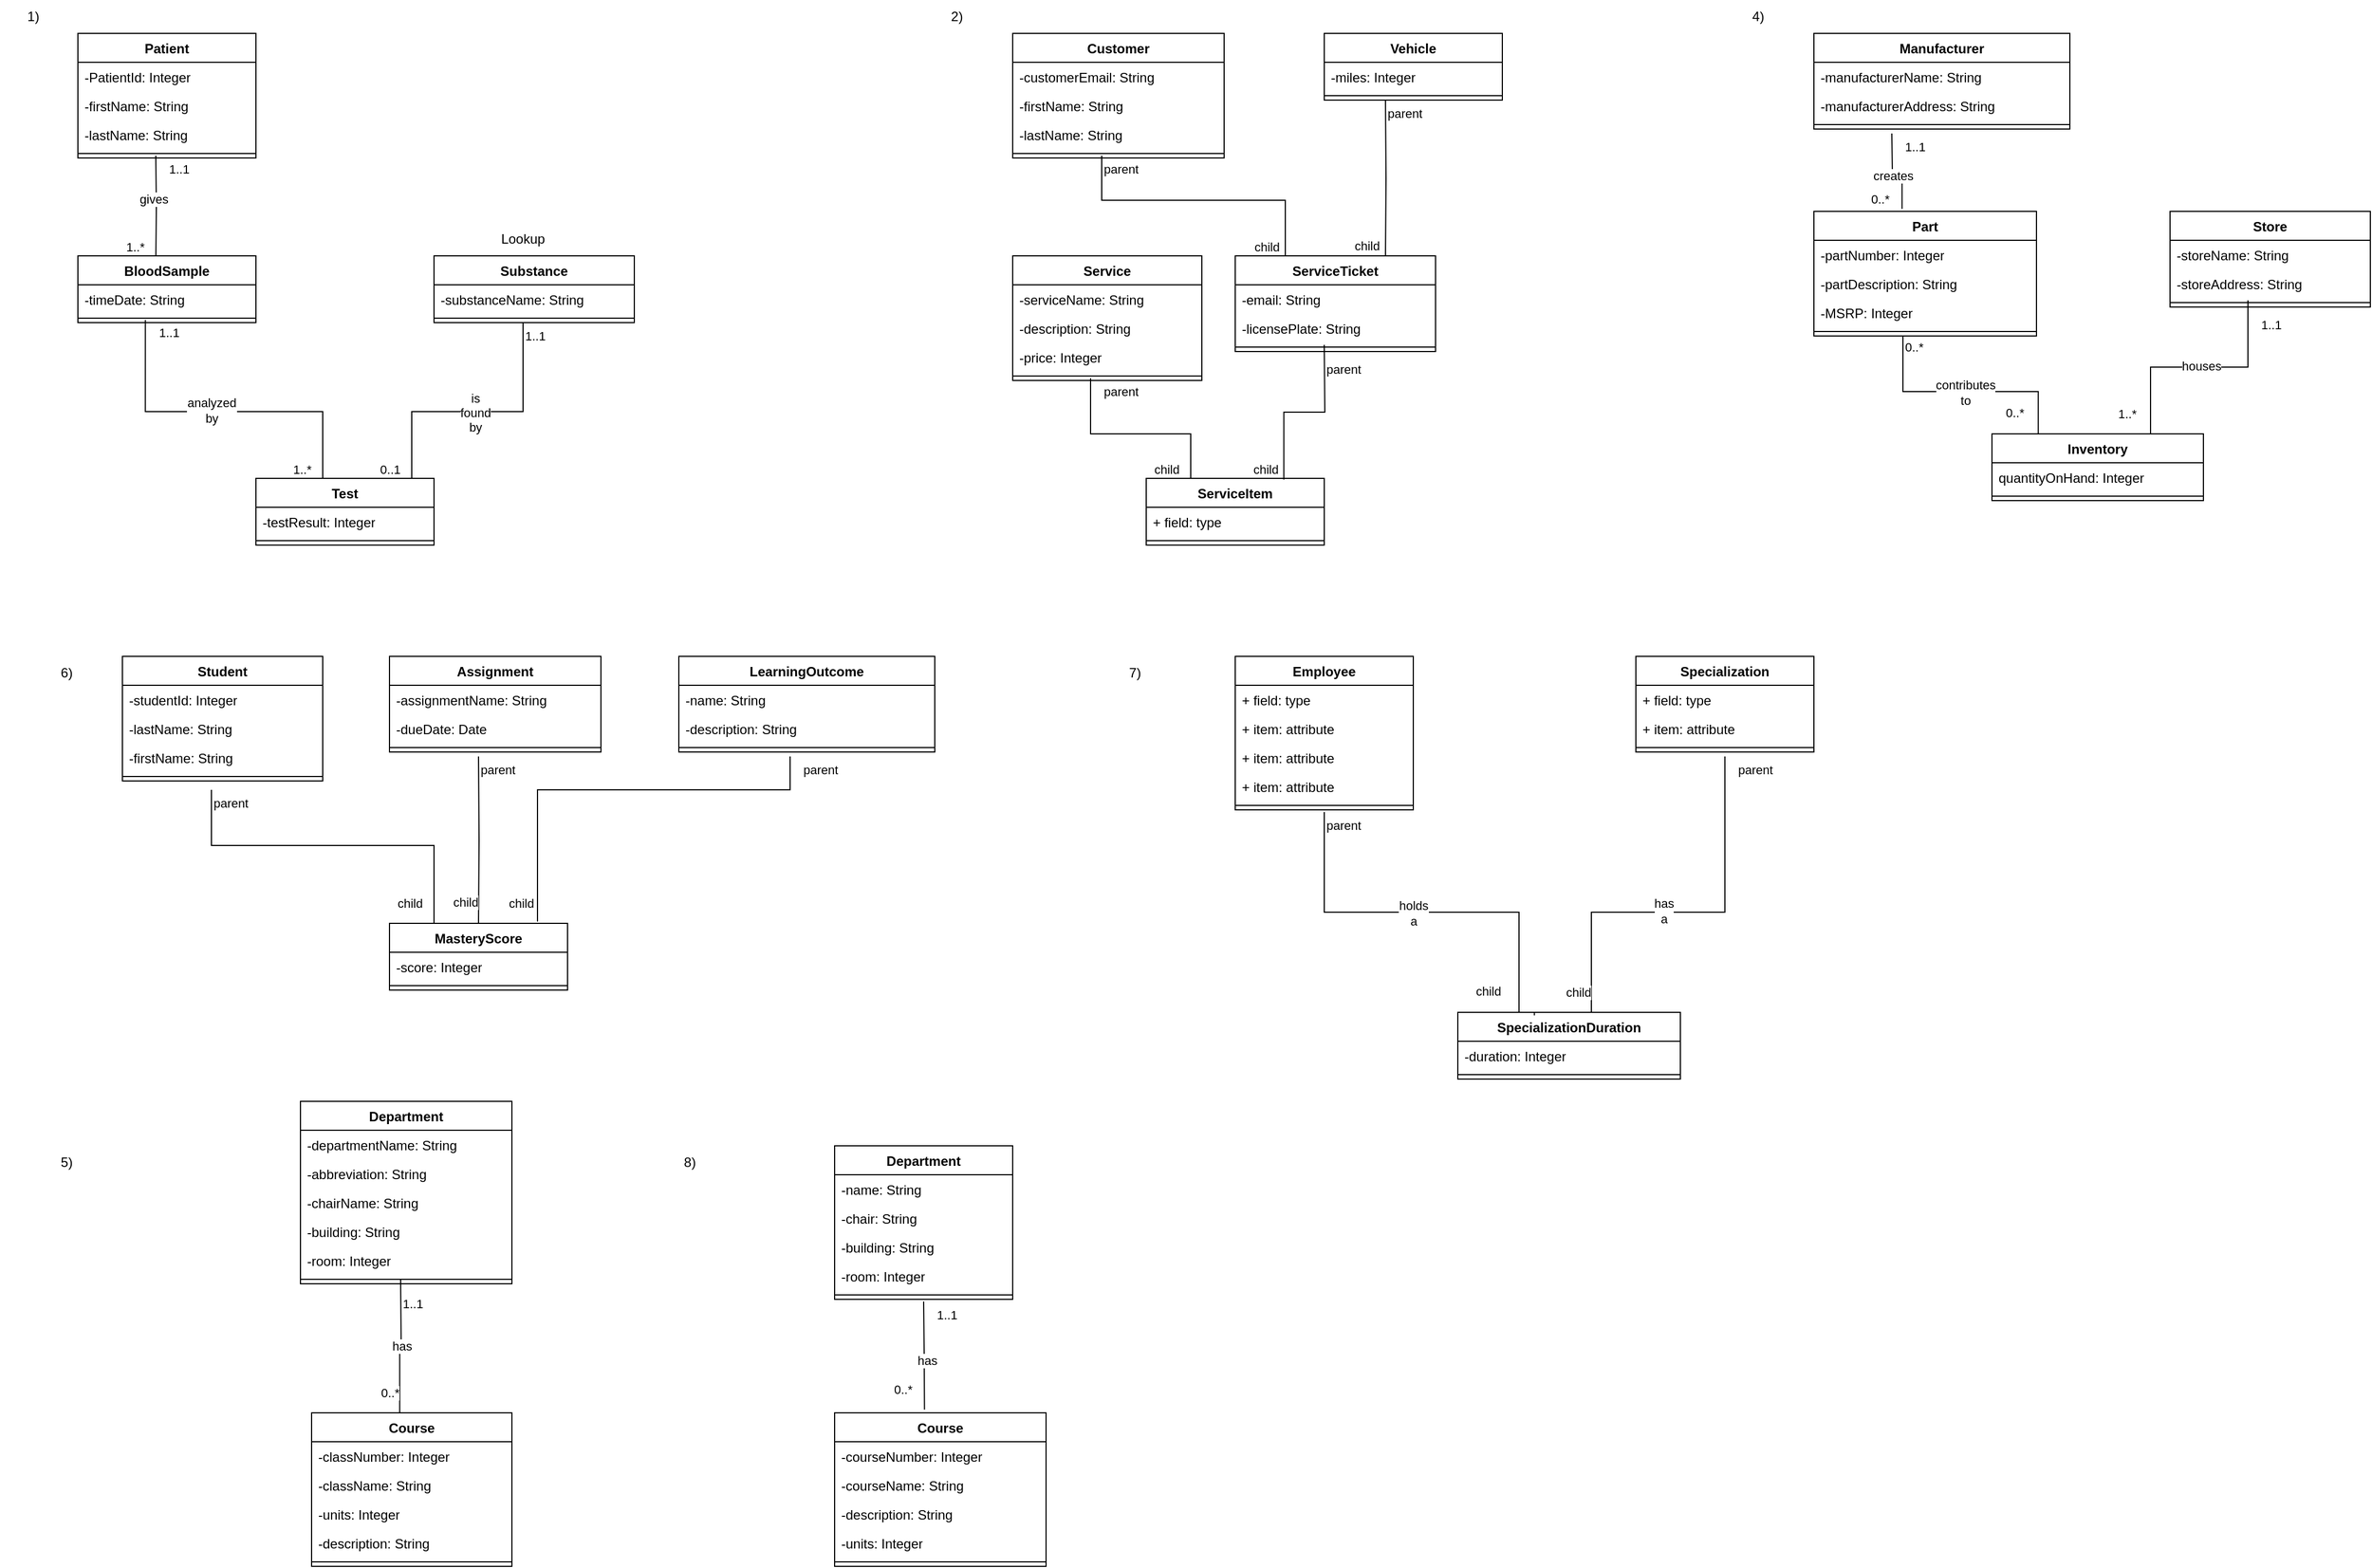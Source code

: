 <mxfile version="26.0.16">
  <diagram name="Page-1" id="3XJagNf4b0Ms1O2uz-6v">
    <mxGraphModel dx="639" dy="300" grid="1" gridSize="10" guides="1" tooltips="1" connect="1" arrows="1" fold="1" page="1" pageScale="1" pageWidth="2500" pageHeight="2500" math="0" shadow="0">
      <root>
        <mxCell id="0" />
        <mxCell id="1" parent="0" />
        <mxCell id="ieMZr1iwCtBDfYbSCtk3-1" value="1)" style="text;html=1;align=center;verticalAlign=middle;whiteSpace=wrap;rounded=0;" parent="1" vertex="1">
          <mxGeometry x="10" y="10" width="60" height="30" as="geometry" />
        </mxCell>
        <mxCell id="ieMZr1iwCtBDfYbSCtk3-2" value="Patient" style="swimlane;fontStyle=1;align=center;verticalAlign=top;childLayout=stackLayout;horizontal=1;startSize=26;horizontalStack=0;resizeParent=1;resizeParentMax=0;resizeLast=0;collapsible=1;marginBottom=0;whiteSpace=wrap;html=1;" parent="1" vertex="1">
          <mxGeometry x="80" y="40" width="160" height="112" as="geometry" />
        </mxCell>
        <mxCell id="ieMZr1iwCtBDfYbSCtk3-3" value="-PatientId: Integer" style="text;strokeColor=none;fillColor=none;align=left;verticalAlign=top;spacingLeft=4;spacingRight=4;overflow=hidden;rotatable=0;points=[[0,0.5],[1,0.5]];portConstraint=eastwest;whiteSpace=wrap;html=1;" parent="ieMZr1iwCtBDfYbSCtk3-2" vertex="1">
          <mxGeometry y="26" width="160" height="26" as="geometry" />
        </mxCell>
        <mxCell id="ieMZr1iwCtBDfYbSCtk3-19" value="-firstName: String &lt;span style=&quot;white-space: pre;&quot;&gt;&#x9;&lt;/span&gt;" style="text;strokeColor=none;fillColor=none;align=left;verticalAlign=top;spacingLeft=4;spacingRight=4;overflow=hidden;rotatable=0;points=[[0,0.5],[1,0.5]];portConstraint=eastwest;whiteSpace=wrap;html=1;" parent="ieMZr1iwCtBDfYbSCtk3-2" vertex="1">
          <mxGeometry y="52" width="160" height="26" as="geometry" />
        </mxCell>
        <mxCell id="ieMZr1iwCtBDfYbSCtk3-18" value="-lastName: String" style="text;strokeColor=none;fillColor=none;align=left;verticalAlign=top;spacingLeft=4;spacingRight=4;overflow=hidden;rotatable=0;points=[[0,0.5],[1,0.5]];portConstraint=eastwest;whiteSpace=wrap;html=1;" parent="ieMZr1iwCtBDfYbSCtk3-2" vertex="1">
          <mxGeometry y="78" width="160" height="26" as="geometry" />
        </mxCell>
        <mxCell id="ieMZr1iwCtBDfYbSCtk3-4" value="" style="line;strokeWidth=1;fillColor=none;align=left;verticalAlign=middle;spacingTop=-1;spacingLeft=3;spacingRight=3;rotatable=0;labelPosition=right;points=[];portConstraint=eastwest;strokeColor=inherit;" parent="ieMZr1iwCtBDfYbSCtk3-2" vertex="1">
          <mxGeometry y="104" width="160" height="8" as="geometry" />
        </mxCell>
        <mxCell id="ieMZr1iwCtBDfYbSCtk3-6" value="BloodSample" style="swimlane;fontStyle=1;align=center;verticalAlign=top;childLayout=stackLayout;horizontal=1;startSize=26;horizontalStack=0;resizeParent=1;resizeParentMax=0;resizeLast=0;collapsible=1;marginBottom=0;whiteSpace=wrap;html=1;" parent="1" vertex="1">
          <mxGeometry x="80" y="240" width="160" height="60" as="geometry" />
        </mxCell>
        <mxCell id="ieMZr1iwCtBDfYbSCtk3-20" value="-timeDate: String" style="text;strokeColor=none;fillColor=none;align=left;verticalAlign=top;spacingLeft=4;spacingRight=4;overflow=hidden;rotatable=0;points=[[0,0.5],[1,0.5]];portConstraint=eastwest;whiteSpace=wrap;html=1;" parent="ieMZr1iwCtBDfYbSCtk3-6" vertex="1">
          <mxGeometry y="26" width="160" height="26" as="geometry" />
        </mxCell>
        <mxCell id="ieMZr1iwCtBDfYbSCtk3-8" value="" style="line;strokeWidth=1;fillColor=none;align=left;verticalAlign=middle;spacingTop=-1;spacingLeft=3;spacingRight=3;rotatable=0;labelPosition=right;points=[];portConstraint=eastwest;strokeColor=inherit;" parent="ieMZr1iwCtBDfYbSCtk3-6" vertex="1">
          <mxGeometry y="52" width="160" height="8" as="geometry" />
        </mxCell>
        <mxCell id="ieMZr1iwCtBDfYbSCtk3-10" value="Substance" style="swimlane;fontStyle=1;align=center;verticalAlign=top;childLayout=stackLayout;horizontal=1;startSize=26;horizontalStack=0;resizeParent=1;resizeParentMax=0;resizeLast=0;collapsible=1;marginBottom=0;whiteSpace=wrap;html=1;" parent="1" vertex="1">
          <mxGeometry x="400" y="240" width="180" height="60" as="geometry" />
        </mxCell>
        <mxCell id="ieMZr1iwCtBDfYbSCtk3-11" value="-substanceName: String" style="text;strokeColor=none;fillColor=none;align=left;verticalAlign=top;spacingLeft=4;spacingRight=4;overflow=hidden;rotatable=0;points=[[0,0.5],[1,0.5]];portConstraint=eastwest;whiteSpace=wrap;html=1;" parent="ieMZr1iwCtBDfYbSCtk3-10" vertex="1">
          <mxGeometry y="26" width="180" height="26" as="geometry" />
        </mxCell>
        <mxCell id="ieMZr1iwCtBDfYbSCtk3-12" value="" style="line;strokeWidth=1;fillColor=none;align=left;verticalAlign=middle;spacingTop=-1;spacingLeft=3;spacingRight=3;rotatable=0;labelPosition=right;points=[];portConstraint=eastwest;strokeColor=inherit;" parent="ieMZr1iwCtBDfYbSCtk3-10" vertex="1">
          <mxGeometry y="52" width="180" height="8" as="geometry" />
        </mxCell>
        <mxCell id="ieMZr1iwCtBDfYbSCtk3-14" value="Test" style="swimlane;fontStyle=1;align=center;verticalAlign=top;childLayout=stackLayout;horizontal=1;startSize=26;horizontalStack=0;resizeParent=1;resizeParentMax=0;resizeLast=0;collapsible=1;marginBottom=0;whiteSpace=wrap;html=1;" parent="1" vertex="1">
          <mxGeometry x="240" y="440" width="160" height="60" as="geometry" />
        </mxCell>
        <mxCell id="ieMZr1iwCtBDfYbSCtk3-15" value="-testResult: Integer" style="text;strokeColor=none;fillColor=none;align=left;verticalAlign=top;spacingLeft=4;spacingRight=4;overflow=hidden;rotatable=0;points=[[0,0.5],[1,0.5]];portConstraint=eastwest;whiteSpace=wrap;html=1;" parent="ieMZr1iwCtBDfYbSCtk3-14" vertex="1">
          <mxGeometry y="26" width="160" height="26" as="geometry" />
        </mxCell>
        <mxCell id="ieMZr1iwCtBDfYbSCtk3-16" value="" style="line;strokeWidth=1;fillColor=none;align=left;verticalAlign=middle;spacingTop=-1;spacingLeft=3;spacingRight=3;rotatable=0;labelPosition=right;points=[];portConstraint=eastwest;strokeColor=inherit;" parent="ieMZr1iwCtBDfYbSCtk3-14" vertex="1">
          <mxGeometry y="52" width="160" height="8" as="geometry" />
        </mxCell>
        <mxCell id="ieMZr1iwCtBDfYbSCtk3-21" value="" style="endArrow=none;html=1;edgeStyle=orthogonalEdgeStyle;rounded=0;entryX=0.438;entryY=0;entryDx=0;entryDy=0;entryPerimeter=0;" parent="1" target="ieMZr1iwCtBDfYbSCtk3-6" edge="1">
          <mxGeometry relative="1" as="geometry">
            <mxPoint x="150" y="150" as="sourcePoint" />
            <mxPoint x="310" y="150" as="targetPoint" />
          </mxGeometry>
        </mxCell>
        <mxCell id="ieMZr1iwCtBDfYbSCtk3-22" value="1..1" style="edgeLabel;resizable=0;html=1;align=left;verticalAlign=bottom;" parent="ieMZr1iwCtBDfYbSCtk3-21" connectable="0" vertex="1">
          <mxGeometry x="-1" relative="1" as="geometry">
            <mxPoint x="10" y="20" as="offset" />
          </mxGeometry>
        </mxCell>
        <mxCell id="ieMZr1iwCtBDfYbSCtk3-23" value="1..*" style="edgeLabel;resizable=0;html=1;align=right;verticalAlign=bottom;" parent="ieMZr1iwCtBDfYbSCtk3-21" connectable="0" vertex="1">
          <mxGeometry x="1" relative="1" as="geometry">
            <mxPoint x="-10" as="offset" />
          </mxGeometry>
        </mxCell>
        <mxCell id="ieMZr1iwCtBDfYbSCtk3-63" value="gives" style="edgeLabel;html=1;align=center;verticalAlign=middle;resizable=0;points=[];" parent="ieMZr1iwCtBDfYbSCtk3-21" vertex="1" connectable="0">
          <mxGeometry x="-0.153" y="-3" relative="1" as="geometry">
            <mxPoint as="offset" />
          </mxGeometry>
        </mxCell>
        <mxCell id="ieMZr1iwCtBDfYbSCtk3-24" value="" style="endArrow=none;html=1;edgeStyle=orthogonalEdgeStyle;rounded=0;entryX=0.5;entryY=0;entryDx=0;entryDy=0;exitX=0.379;exitY=0.702;exitDx=0;exitDy=0;exitPerimeter=0;" parent="1" source="ieMZr1iwCtBDfYbSCtk3-8" target="ieMZr1iwCtBDfYbSCtk3-14" edge="1">
          <mxGeometry relative="1" as="geometry">
            <mxPoint x="140" y="330" as="sourcePoint" />
            <mxPoint x="300" y="330" as="targetPoint" />
            <Array as="points">
              <mxPoint x="141" y="380" />
              <mxPoint x="300" y="380" />
              <mxPoint x="300" y="440" />
            </Array>
          </mxGeometry>
        </mxCell>
        <mxCell id="ieMZr1iwCtBDfYbSCtk3-25" value="1..1" style="edgeLabel;resizable=0;html=1;align=left;verticalAlign=bottom;" parent="ieMZr1iwCtBDfYbSCtk3-24" connectable="0" vertex="1">
          <mxGeometry x="-1" relative="1" as="geometry">
            <mxPoint x="10" y="20" as="offset" />
          </mxGeometry>
        </mxCell>
        <mxCell id="ieMZr1iwCtBDfYbSCtk3-26" value="1..*" style="edgeLabel;resizable=0;html=1;align=right;verticalAlign=bottom;" parent="ieMZr1iwCtBDfYbSCtk3-24" connectable="0" vertex="1">
          <mxGeometry x="1" relative="1" as="geometry">
            <mxPoint x="-30" as="offset" />
          </mxGeometry>
        </mxCell>
        <mxCell id="ieMZr1iwCtBDfYbSCtk3-62" value="analyzed&lt;br&gt;by" style="edgeLabel;html=1;align=center;verticalAlign=middle;resizable=0;points=[];" parent="ieMZr1iwCtBDfYbSCtk3-24" vertex="1" connectable="0">
          <mxGeometry x="-0.118" y="1" relative="1" as="geometry">
            <mxPoint as="offset" />
          </mxGeometry>
        </mxCell>
        <mxCell id="ieMZr1iwCtBDfYbSCtk3-27" value="" style="endArrow=none;html=1;edgeStyle=orthogonalEdgeStyle;rounded=0;entryX=0.625;entryY=0;entryDx=0;entryDy=0;entryPerimeter=0;" parent="1" target="ieMZr1iwCtBDfYbSCtk3-14" edge="1">
          <mxGeometry relative="1" as="geometry">
            <mxPoint x="480" y="300" as="sourcePoint" />
            <mxPoint x="640" y="300" as="targetPoint" />
            <Array as="points">
              <mxPoint x="480" y="380" />
              <mxPoint x="380" y="380" />
              <mxPoint x="380" y="440" />
            </Array>
          </mxGeometry>
        </mxCell>
        <mxCell id="ieMZr1iwCtBDfYbSCtk3-28" value="1..1" style="edgeLabel;resizable=0;html=1;align=left;verticalAlign=bottom;" parent="ieMZr1iwCtBDfYbSCtk3-27" connectable="0" vertex="1">
          <mxGeometry x="-1" relative="1" as="geometry">
            <mxPoint y="20" as="offset" />
          </mxGeometry>
        </mxCell>
        <mxCell id="ieMZr1iwCtBDfYbSCtk3-29" value="0..1" style="edgeLabel;resizable=0;html=1;align=right;verticalAlign=bottom;" parent="ieMZr1iwCtBDfYbSCtk3-27" connectable="0" vertex="1">
          <mxGeometry x="1" relative="1" as="geometry">
            <mxPoint x="30" as="offset" />
          </mxGeometry>
        </mxCell>
        <mxCell id="ieMZr1iwCtBDfYbSCtk3-61" value="is &lt;br&gt;found &lt;br&gt;by" style="edgeLabel;html=1;align=center;verticalAlign=middle;resizable=0;points=[];" parent="ieMZr1iwCtBDfYbSCtk3-27" vertex="1" connectable="0">
          <mxGeometry x="-0.121" y="1" relative="1" as="geometry">
            <mxPoint as="offset" />
          </mxGeometry>
        </mxCell>
        <mxCell id="ieMZr1iwCtBDfYbSCtk3-31" value="Lookup" style="text;html=1;align=center;verticalAlign=middle;whiteSpace=wrap;rounded=0;" parent="1" vertex="1">
          <mxGeometry x="450" y="210" width="60" height="30" as="geometry" />
        </mxCell>
        <mxCell id="ieMZr1iwCtBDfYbSCtk3-32" value="2)" style="text;html=1;align=center;verticalAlign=middle;whiteSpace=wrap;rounded=0;" parent="1" vertex="1">
          <mxGeometry x="840" y="10" width="60" height="30" as="geometry" />
        </mxCell>
        <mxCell id="ieMZr1iwCtBDfYbSCtk3-33" value="Customer" style="swimlane;fontStyle=1;align=center;verticalAlign=top;childLayout=stackLayout;horizontal=1;startSize=26;horizontalStack=0;resizeParent=1;resizeParentMax=0;resizeLast=0;collapsible=1;marginBottom=0;whiteSpace=wrap;html=1;" parent="1" vertex="1">
          <mxGeometry x="920" y="40" width="190" height="112" as="geometry" />
        </mxCell>
        <mxCell id="ieMZr1iwCtBDfYbSCtk3-34" value="-customerEmail: String" style="text;strokeColor=none;fillColor=none;align=left;verticalAlign=top;spacingLeft=4;spacingRight=4;overflow=hidden;rotatable=0;points=[[0,0.5],[1,0.5]];portConstraint=eastwest;whiteSpace=wrap;html=1;" parent="ieMZr1iwCtBDfYbSCtk3-33" vertex="1">
          <mxGeometry y="26" width="190" height="26" as="geometry" />
        </mxCell>
        <mxCell id="ieMZr1iwCtBDfYbSCtk3-38" value="-firstName: String" style="text;strokeColor=none;fillColor=none;align=left;verticalAlign=top;spacingLeft=4;spacingRight=4;overflow=hidden;rotatable=0;points=[[0,0.5],[1,0.5]];portConstraint=eastwest;whiteSpace=wrap;html=1;" parent="ieMZr1iwCtBDfYbSCtk3-33" vertex="1">
          <mxGeometry y="52" width="190" height="26" as="geometry" />
        </mxCell>
        <mxCell id="ieMZr1iwCtBDfYbSCtk3-37" value="-lastName: String" style="text;strokeColor=none;fillColor=none;align=left;verticalAlign=top;spacingLeft=4;spacingRight=4;overflow=hidden;rotatable=0;points=[[0,0.5],[1,0.5]];portConstraint=eastwest;whiteSpace=wrap;html=1;" parent="ieMZr1iwCtBDfYbSCtk3-33" vertex="1">
          <mxGeometry y="78" width="190" height="26" as="geometry" />
        </mxCell>
        <mxCell id="ieMZr1iwCtBDfYbSCtk3-35" value="" style="line;strokeWidth=1;fillColor=none;align=left;verticalAlign=middle;spacingTop=-1;spacingLeft=3;spacingRight=3;rotatable=0;labelPosition=right;points=[];portConstraint=eastwest;strokeColor=inherit;" parent="ieMZr1iwCtBDfYbSCtk3-33" vertex="1">
          <mxGeometry y="104" width="190" height="8" as="geometry" />
        </mxCell>
        <mxCell id="ieMZr1iwCtBDfYbSCtk3-39" value="ServiceTicket" style="swimlane;fontStyle=1;align=center;verticalAlign=top;childLayout=stackLayout;horizontal=1;startSize=26;horizontalStack=0;resizeParent=1;resizeParentMax=0;resizeLast=0;collapsible=1;marginBottom=0;whiteSpace=wrap;html=1;" parent="1" vertex="1">
          <mxGeometry x="1120" y="240" width="180" height="86" as="geometry" />
        </mxCell>
        <mxCell id="ieMZr1iwCtBDfYbSCtk3-40" value="-email: String" style="text;strokeColor=none;fillColor=none;align=left;verticalAlign=top;spacingLeft=4;spacingRight=4;overflow=hidden;rotatable=0;points=[[0,0.5],[1,0.5]];portConstraint=eastwest;whiteSpace=wrap;html=1;" parent="ieMZr1iwCtBDfYbSCtk3-39" vertex="1">
          <mxGeometry y="26" width="180" height="26" as="geometry" />
        </mxCell>
        <mxCell id="ieMZr1iwCtBDfYbSCtk3-43" value="-licensePlate: String" style="text;strokeColor=none;fillColor=none;align=left;verticalAlign=top;spacingLeft=4;spacingRight=4;overflow=hidden;rotatable=0;points=[[0,0.5],[1,0.5]];portConstraint=eastwest;whiteSpace=wrap;html=1;" parent="ieMZr1iwCtBDfYbSCtk3-39" vertex="1">
          <mxGeometry y="52" width="180" height="26" as="geometry" />
        </mxCell>
        <mxCell id="ieMZr1iwCtBDfYbSCtk3-41" value="" style="line;strokeWidth=1;fillColor=none;align=left;verticalAlign=middle;spacingTop=-1;spacingLeft=3;spacingRight=3;rotatable=0;labelPosition=right;points=[];portConstraint=eastwest;strokeColor=inherit;" parent="ieMZr1iwCtBDfYbSCtk3-39" vertex="1">
          <mxGeometry y="78" width="180" height="8" as="geometry" />
        </mxCell>
        <mxCell id="ieMZr1iwCtBDfYbSCtk3-44" value="Service" style="swimlane;fontStyle=1;align=center;verticalAlign=top;childLayout=stackLayout;horizontal=1;startSize=26;horizontalStack=0;resizeParent=1;resizeParentMax=0;resizeLast=0;collapsible=1;marginBottom=0;whiteSpace=wrap;html=1;" parent="1" vertex="1">
          <mxGeometry x="920" y="240" width="170" height="112" as="geometry" />
        </mxCell>
        <mxCell id="ieMZr1iwCtBDfYbSCtk3-45" value="-serviceName: String" style="text;strokeColor=none;fillColor=none;align=left;verticalAlign=top;spacingLeft=4;spacingRight=4;overflow=hidden;rotatable=0;points=[[0,0.5],[1,0.5]];portConstraint=eastwest;whiteSpace=wrap;html=1;" parent="ieMZr1iwCtBDfYbSCtk3-44" vertex="1">
          <mxGeometry y="26" width="170" height="26" as="geometry" />
        </mxCell>
        <mxCell id="ieMZr1iwCtBDfYbSCtk3-49" value="-description: String" style="text;strokeColor=none;fillColor=none;align=left;verticalAlign=top;spacingLeft=4;spacingRight=4;overflow=hidden;rotatable=0;points=[[0,0.5],[1,0.5]];portConstraint=eastwest;whiteSpace=wrap;html=1;" parent="ieMZr1iwCtBDfYbSCtk3-44" vertex="1">
          <mxGeometry y="52" width="170" height="26" as="geometry" />
        </mxCell>
        <mxCell id="ieMZr1iwCtBDfYbSCtk3-48" value="-price: Integer" style="text;strokeColor=none;fillColor=none;align=left;verticalAlign=top;spacingLeft=4;spacingRight=4;overflow=hidden;rotatable=0;points=[[0,0.5],[1,0.5]];portConstraint=eastwest;whiteSpace=wrap;html=1;" parent="ieMZr1iwCtBDfYbSCtk3-44" vertex="1">
          <mxGeometry y="78" width="170" height="26" as="geometry" />
        </mxCell>
        <mxCell id="ieMZr1iwCtBDfYbSCtk3-46" value="" style="line;strokeWidth=1;fillColor=none;align=left;verticalAlign=middle;spacingTop=-1;spacingLeft=3;spacingRight=3;rotatable=0;labelPosition=right;points=[];portConstraint=eastwest;strokeColor=inherit;" parent="ieMZr1iwCtBDfYbSCtk3-44" vertex="1">
          <mxGeometry y="104" width="170" height="8" as="geometry" />
        </mxCell>
        <mxCell id="ieMZr1iwCtBDfYbSCtk3-50" value="Vehicle" style="swimlane;fontStyle=1;align=center;verticalAlign=top;childLayout=stackLayout;horizontal=1;startSize=26;horizontalStack=0;resizeParent=1;resizeParentMax=0;resizeLast=0;collapsible=1;marginBottom=0;whiteSpace=wrap;html=1;" parent="1" vertex="1">
          <mxGeometry x="1200" y="40" width="160" height="60" as="geometry" />
        </mxCell>
        <mxCell id="ieMZr1iwCtBDfYbSCtk3-51" value="-miles: Integer" style="text;strokeColor=none;fillColor=none;align=left;verticalAlign=top;spacingLeft=4;spacingRight=4;overflow=hidden;rotatable=0;points=[[0,0.5],[1,0.5]];portConstraint=eastwest;whiteSpace=wrap;html=1;" parent="ieMZr1iwCtBDfYbSCtk3-50" vertex="1">
          <mxGeometry y="26" width="160" height="26" as="geometry" />
        </mxCell>
        <mxCell id="ieMZr1iwCtBDfYbSCtk3-52" value="" style="line;strokeWidth=1;fillColor=none;align=left;verticalAlign=middle;spacingTop=-1;spacingLeft=3;spacingRight=3;rotatable=0;labelPosition=right;points=[];portConstraint=eastwest;strokeColor=inherit;" parent="ieMZr1iwCtBDfYbSCtk3-50" vertex="1">
          <mxGeometry y="52" width="160" height="8" as="geometry" />
        </mxCell>
        <mxCell id="ieMZr1iwCtBDfYbSCtk3-68" value="" style="endArrow=none;html=1;edgeStyle=orthogonalEdgeStyle;rounded=0;entryX=0.25;entryY=0;entryDx=0;entryDy=0;" parent="1" target="ieMZr1iwCtBDfYbSCtk3-39" edge="1">
          <mxGeometry relative="1" as="geometry">
            <mxPoint x="1000" y="150" as="sourcePoint" />
            <mxPoint x="1160" y="150" as="targetPoint" />
            <Array as="points">
              <mxPoint x="1000" y="190" />
              <mxPoint x="1165" y="190" />
            </Array>
          </mxGeometry>
        </mxCell>
        <mxCell id="ieMZr1iwCtBDfYbSCtk3-69" value="parent" style="edgeLabel;resizable=0;html=1;align=left;verticalAlign=bottom;" parent="ieMZr1iwCtBDfYbSCtk3-68" connectable="0" vertex="1">
          <mxGeometry x="-1" relative="1" as="geometry">
            <mxPoint y="20" as="offset" />
          </mxGeometry>
        </mxCell>
        <mxCell id="ieMZr1iwCtBDfYbSCtk3-70" value="child" style="edgeLabel;resizable=0;html=1;align=right;verticalAlign=bottom;" parent="ieMZr1iwCtBDfYbSCtk3-68" connectable="0" vertex="1">
          <mxGeometry x="1" relative="1" as="geometry">
            <mxPoint x="-5" as="offset" />
          </mxGeometry>
        </mxCell>
        <mxCell id="ieMZr1iwCtBDfYbSCtk3-71" value="" style="endArrow=none;html=1;edgeStyle=orthogonalEdgeStyle;rounded=0;entryX=0.75;entryY=0;entryDx=0;entryDy=0;" parent="1" target="ieMZr1iwCtBDfYbSCtk3-39" edge="1">
          <mxGeometry relative="1" as="geometry">
            <mxPoint x="1255" y="100" as="sourcePoint" />
            <mxPoint x="1440" y="100" as="targetPoint" />
          </mxGeometry>
        </mxCell>
        <mxCell id="ieMZr1iwCtBDfYbSCtk3-72" value="parent" style="edgeLabel;resizable=0;html=1;align=left;verticalAlign=bottom;" parent="ieMZr1iwCtBDfYbSCtk3-71" connectable="0" vertex="1">
          <mxGeometry x="-1" relative="1" as="geometry">
            <mxPoint y="20" as="offset" />
          </mxGeometry>
        </mxCell>
        <mxCell id="ieMZr1iwCtBDfYbSCtk3-73" value="child" style="edgeLabel;resizable=0;html=1;align=right;verticalAlign=bottom;" parent="ieMZr1iwCtBDfYbSCtk3-71" connectable="0" vertex="1">
          <mxGeometry x="1" relative="1" as="geometry">
            <mxPoint x="-5" as="offset" />
          </mxGeometry>
        </mxCell>
        <mxCell id="ieMZr1iwCtBDfYbSCtk3-74" value="ServiceItem" style="swimlane;fontStyle=1;align=center;verticalAlign=top;childLayout=stackLayout;horizontal=1;startSize=26;horizontalStack=0;resizeParent=1;resizeParentMax=0;resizeLast=0;collapsible=1;marginBottom=0;whiteSpace=wrap;html=1;" parent="1" vertex="1">
          <mxGeometry x="1040" y="440" width="160" height="60" as="geometry" />
        </mxCell>
        <mxCell id="ieMZr1iwCtBDfYbSCtk3-75" value="+ field: type" style="text;strokeColor=none;fillColor=none;align=left;verticalAlign=top;spacingLeft=4;spacingRight=4;overflow=hidden;rotatable=0;points=[[0,0.5],[1,0.5]];portConstraint=eastwest;whiteSpace=wrap;html=1;" parent="ieMZr1iwCtBDfYbSCtk3-74" vertex="1">
          <mxGeometry y="26" width="160" height="26" as="geometry" />
        </mxCell>
        <mxCell id="ieMZr1iwCtBDfYbSCtk3-76" value="" style="line;strokeWidth=1;fillColor=none;align=left;verticalAlign=middle;spacingTop=-1;spacingLeft=3;spacingRight=3;rotatable=0;labelPosition=right;points=[];portConstraint=eastwest;strokeColor=inherit;" parent="ieMZr1iwCtBDfYbSCtk3-74" vertex="1">
          <mxGeometry y="52" width="160" height="8" as="geometry" />
        </mxCell>
        <mxCell id="ieMZr1iwCtBDfYbSCtk3-78" value="" style="endArrow=none;html=1;edgeStyle=orthogonalEdgeStyle;rounded=0;entryX=0.25;entryY=0;entryDx=0;entryDy=0;" parent="1" target="ieMZr1iwCtBDfYbSCtk3-74" edge="1">
          <mxGeometry relative="1" as="geometry">
            <mxPoint x="990" y="350" as="sourcePoint" />
            <mxPoint x="1150" y="350" as="targetPoint" />
            <Array as="points">
              <mxPoint x="990" y="400" />
              <mxPoint x="1080" y="400" />
            </Array>
          </mxGeometry>
        </mxCell>
        <mxCell id="ieMZr1iwCtBDfYbSCtk3-79" value="parent" style="edgeLabel;resizable=0;html=1;align=left;verticalAlign=bottom;" parent="ieMZr1iwCtBDfYbSCtk3-78" connectable="0" vertex="1">
          <mxGeometry x="-1" relative="1" as="geometry">
            <mxPoint x="10" y="20" as="offset" />
          </mxGeometry>
        </mxCell>
        <mxCell id="ieMZr1iwCtBDfYbSCtk3-80" value="child" style="edgeLabel;resizable=0;html=1;align=right;verticalAlign=bottom;" parent="ieMZr1iwCtBDfYbSCtk3-78" connectable="0" vertex="1">
          <mxGeometry x="1" relative="1" as="geometry">
            <mxPoint x="-10" as="offset" />
          </mxGeometry>
        </mxCell>
        <mxCell id="ieMZr1iwCtBDfYbSCtk3-81" value="" style="endArrow=none;html=1;edgeStyle=orthogonalEdgeStyle;rounded=0;entryX=0.773;entryY=0.018;entryDx=0;entryDy=0;entryPerimeter=0;" parent="1" target="ieMZr1iwCtBDfYbSCtk3-74" edge="1">
          <mxGeometry relative="1" as="geometry">
            <mxPoint x="1200" y="320" as="sourcePoint" />
            <mxPoint x="1360" y="330" as="targetPoint" />
          </mxGeometry>
        </mxCell>
        <mxCell id="ieMZr1iwCtBDfYbSCtk3-82" value="parent" style="edgeLabel;resizable=0;html=1;align=left;verticalAlign=bottom;" parent="ieMZr1iwCtBDfYbSCtk3-81" connectable="0" vertex="1">
          <mxGeometry x="-1" relative="1" as="geometry">
            <mxPoint y="30" as="offset" />
          </mxGeometry>
        </mxCell>
        <mxCell id="ieMZr1iwCtBDfYbSCtk3-83" value="child" style="edgeLabel;resizable=0;html=1;align=right;verticalAlign=bottom;" parent="ieMZr1iwCtBDfYbSCtk3-81" connectable="0" vertex="1">
          <mxGeometry x="1" relative="1" as="geometry">
            <mxPoint x="-4" y="-1" as="offset" />
          </mxGeometry>
        </mxCell>
        <mxCell id="P0izGvupZqjjTQCV96XM-1" value="4)" style="text;html=1;align=center;verticalAlign=middle;whiteSpace=wrap;rounded=0;" parent="1" vertex="1">
          <mxGeometry x="1560" y="10" width="60" height="30" as="geometry" />
        </mxCell>
        <mxCell id="P0izGvupZqjjTQCV96XM-2" value="Manufacturer" style="swimlane;fontStyle=1;align=center;verticalAlign=top;childLayout=stackLayout;horizontal=1;startSize=26;horizontalStack=0;resizeParent=1;resizeParentMax=0;resizeLast=0;collapsible=1;marginBottom=0;whiteSpace=wrap;html=1;" parent="1" vertex="1">
          <mxGeometry x="1640" y="40" width="230" height="86" as="geometry" />
        </mxCell>
        <mxCell id="P0izGvupZqjjTQCV96XM-3" value="-manufacturerName: String" style="text;strokeColor=none;fillColor=none;align=left;verticalAlign=top;spacingLeft=4;spacingRight=4;overflow=hidden;rotatable=0;points=[[0,0.5],[1,0.5]];portConstraint=eastwest;whiteSpace=wrap;html=1;" parent="P0izGvupZqjjTQCV96XM-2" vertex="1">
          <mxGeometry y="26" width="230" height="26" as="geometry" />
        </mxCell>
        <mxCell id="P0izGvupZqjjTQCV96XM-18" value="-manufacturerAddress: String" style="text;strokeColor=none;fillColor=none;align=left;verticalAlign=top;spacingLeft=4;spacingRight=4;overflow=hidden;rotatable=0;points=[[0,0.5],[1,0.5]];portConstraint=eastwest;whiteSpace=wrap;html=1;" parent="P0izGvupZqjjTQCV96XM-2" vertex="1">
          <mxGeometry y="52" width="230" height="26" as="geometry" />
        </mxCell>
        <mxCell id="P0izGvupZqjjTQCV96XM-4" value="" style="line;strokeWidth=1;fillColor=none;align=left;verticalAlign=middle;spacingTop=-1;spacingLeft=3;spacingRight=3;rotatable=0;labelPosition=right;points=[];portConstraint=eastwest;strokeColor=inherit;" parent="P0izGvupZqjjTQCV96XM-2" vertex="1">
          <mxGeometry y="78" width="230" height="8" as="geometry" />
        </mxCell>
        <mxCell id="P0izGvupZqjjTQCV96XM-6" value="Part" style="swimlane;fontStyle=1;align=center;verticalAlign=top;childLayout=stackLayout;horizontal=1;startSize=26;horizontalStack=0;resizeParent=1;resizeParentMax=0;resizeLast=0;collapsible=1;marginBottom=0;whiteSpace=wrap;html=1;" parent="1" vertex="1">
          <mxGeometry x="1640" y="200" width="200" height="112" as="geometry" />
        </mxCell>
        <mxCell id="P0izGvupZqjjTQCV96XM-7" value="-partNumber: Integer" style="text;strokeColor=none;fillColor=none;align=left;verticalAlign=top;spacingLeft=4;spacingRight=4;overflow=hidden;rotatable=0;points=[[0,0.5],[1,0.5]];portConstraint=eastwest;whiteSpace=wrap;html=1;" parent="P0izGvupZqjjTQCV96XM-6" vertex="1">
          <mxGeometry y="26" width="200" height="26" as="geometry" />
        </mxCell>
        <mxCell id="P0izGvupZqjjTQCV96XM-19" value="-partDescription: String" style="text;strokeColor=none;fillColor=none;align=left;verticalAlign=top;spacingLeft=4;spacingRight=4;overflow=hidden;rotatable=0;points=[[0,0.5],[1,0.5]];portConstraint=eastwest;whiteSpace=wrap;html=1;" parent="P0izGvupZqjjTQCV96XM-6" vertex="1">
          <mxGeometry y="52" width="200" height="26" as="geometry" />
        </mxCell>
        <mxCell id="P0izGvupZqjjTQCV96XM-20" value="-MSRP: Integer" style="text;strokeColor=none;fillColor=none;align=left;verticalAlign=top;spacingLeft=4;spacingRight=4;overflow=hidden;rotatable=0;points=[[0,0.5],[1,0.5]];portConstraint=eastwest;whiteSpace=wrap;html=1;" parent="P0izGvupZqjjTQCV96XM-6" vertex="1">
          <mxGeometry y="78" width="200" height="26" as="geometry" />
        </mxCell>
        <mxCell id="P0izGvupZqjjTQCV96XM-8" value="" style="line;strokeWidth=1;fillColor=none;align=left;verticalAlign=middle;spacingTop=-1;spacingLeft=3;spacingRight=3;rotatable=0;labelPosition=right;points=[];portConstraint=eastwest;strokeColor=inherit;" parent="P0izGvupZqjjTQCV96XM-6" vertex="1">
          <mxGeometry y="104" width="200" height="8" as="geometry" />
        </mxCell>
        <mxCell id="P0izGvupZqjjTQCV96XM-26" value="" style="endArrow=none;html=1;edgeStyle=orthogonalEdgeStyle;rounded=0;entryX=0.219;entryY=0.024;entryDx=0;entryDy=0;entryPerimeter=0;" parent="P0izGvupZqjjTQCV96XM-6" edge="1">
          <mxGeometry relative="1" as="geometry">
            <mxPoint x="80" y="112" as="sourcePoint" />
            <mxPoint x="201.61" y="203.44" as="targetPoint" />
            <Array as="points">
              <mxPoint x="80" y="162" />
              <mxPoint x="202" y="162" />
            </Array>
          </mxGeometry>
        </mxCell>
        <mxCell id="P0izGvupZqjjTQCV96XM-27" value="0..*" style="edgeLabel;resizable=0;html=1;align=left;verticalAlign=bottom;" parent="P0izGvupZqjjTQCV96XM-26" connectable="0" vertex="1">
          <mxGeometry x="-1" relative="1" as="geometry">
            <mxPoint y="18" as="offset" />
          </mxGeometry>
        </mxCell>
        <mxCell id="P0izGvupZqjjTQCV96XM-28" value="0..*" style="edgeLabel;resizable=0;html=1;align=right;verticalAlign=bottom;" parent="P0izGvupZqjjTQCV96XM-26" connectable="0" vertex="1">
          <mxGeometry x="1" relative="1" as="geometry">
            <mxPoint x="-12" y="-14" as="offset" />
          </mxGeometry>
        </mxCell>
        <mxCell id="P0izGvupZqjjTQCV96XM-33" value="contributes&lt;br&gt;to" style="edgeLabel;html=1;align=center;verticalAlign=middle;resizable=0;points=[];" parent="P0izGvupZqjjTQCV96XM-26" vertex="1" connectable="0">
          <mxGeometry x="-0.011" y="-1" relative="1" as="geometry">
            <mxPoint as="offset" />
          </mxGeometry>
        </mxCell>
        <mxCell id="P0izGvupZqjjTQCV96XM-10" value="Store" style="swimlane;fontStyle=1;align=center;verticalAlign=top;childLayout=stackLayout;horizontal=1;startSize=26;horizontalStack=0;resizeParent=1;resizeParentMax=0;resizeLast=0;collapsible=1;marginBottom=0;whiteSpace=wrap;html=1;" parent="1" vertex="1">
          <mxGeometry x="1960" y="200" width="180" height="86" as="geometry" />
        </mxCell>
        <mxCell id="P0izGvupZqjjTQCV96XM-11" value="-storeName: String" style="text;strokeColor=none;fillColor=none;align=left;verticalAlign=top;spacingLeft=4;spacingRight=4;overflow=hidden;rotatable=0;points=[[0,0.5],[1,0.5]];portConstraint=eastwest;whiteSpace=wrap;html=1;" parent="P0izGvupZqjjTQCV96XM-10" vertex="1">
          <mxGeometry y="26" width="180" height="26" as="geometry" />
        </mxCell>
        <mxCell id="P0izGvupZqjjTQCV96XM-21" value="-storeAddress: String" style="text;strokeColor=none;fillColor=none;align=left;verticalAlign=top;spacingLeft=4;spacingRight=4;overflow=hidden;rotatable=0;points=[[0,0.5],[1,0.5]];portConstraint=eastwest;whiteSpace=wrap;html=1;" parent="P0izGvupZqjjTQCV96XM-10" vertex="1">
          <mxGeometry y="52" width="180" height="26" as="geometry" />
        </mxCell>
        <mxCell id="P0izGvupZqjjTQCV96XM-12" value="" style="line;strokeWidth=1;fillColor=none;align=left;verticalAlign=middle;spacingTop=-1;spacingLeft=3;spacingRight=3;rotatable=0;labelPosition=right;points=[];portConstraint=eastwest;strokeColor=inherit;" parent="P0izGvupZqjjTQCV96XM-10" vertex="1">
          <mxGeometry y="78" width="180" height="8" as="geometry" />
        </mxCell>
        <mxCell id="P0izGvupZqjjTQCV96XM-14" value="Inventory" style="swimlane;fontStyle=1;align=center;verticalAlign=top;childLayout=stackLayout;horizontal=1;startSize=26;horizontalStack=0;resizeParent=1;resizeParentMax=0;resizeLast=0;collapsible=1;marginBottom=0;whiteSpace=wrap;html=1;" parent="1" vertex="1">
          <mxGeometry x="1800" y="400" width="190" height="60" as="geometry" />
        </mxCell>
        <mxCell id="P0izGvupZqjjTQCV96XM-22" value="quantityOnHand: Integer" style="text;strokeColor=none;fillColor=none;align=left;verticalAlign=top;spacingLeft=4;spacingRight=4;overflow=hidden;rotatable=0;points=[[0,0.5],[1,0.5]];portConstraint=eastwest;whiteSpace=wrap;html=1;" parent="P0izGvupZqjjTQCV96XM-14" vertex="1">
          <mxGeometry y="26" width="190" height="26" as="geometry" />
        </mxCell>
        <mxCell id="P0izGvupZqjjTQCV96XM-16" value="" style="line;strokeWidth=1;fillColor=none;align=left;verticalAlign=middle;spacingTop=-1;spacingLeft=3;spacingRight=3;rotatable=0;labelPosition=right;points=[];portConstraint=eastwest;strokeColor=inherit;" parent="P0izGvupZqjjTQCV96XM-14" vertex="1">
          <mxGeometry y="52" width="190" height="8" as="geometry" />
        </mxCell>
        <mxCell id="P0izGvupZqjjTQCV96XM-23" value="" style="endArrow=none;html=1;edgeStyle=orthogonalEdgeStyle;rounded=0;entryX=0.396;entryY=-0.02;entryDx=0;entryDy=0;entryPerimeter=0;" parent="1" target="P0izGvupZqjjTQCV96XM-6" edge="1">
          <mxGeometry relative="1" as="geometry">
            <mxPoint x="1710" y="130" as="sourcePoint" />
            <mxPoint x="1870" y="130" as="targetPoint" />
          </mxGeometry>
        </mxCell>
        <mxCell id="P0izGvupZqjjTQCV96XM-24" value="1..1" style="edgeLabel;resizable=0;html=1;align=left;verticalAlign=bottom;" parent="P0izGvupZqjjTQCV96XM-23" connectable="0" vertex="1">
          <mxGeometry x="-1" relative="1" as="geometry">
            <mxPoint x="10" y="20" as="offset" />
          </mxGeometry>
        </mxCell>
        <mxCell id="P0izGvupZqjjTQCV96XM-25" value="0..*" style="edgeLabel;resizable=0;html=1;align=right;verticalAlign=bottom;" parent="P0izGvupZqjjTQCV96XM-23" connectable="0" vertex="1">
          <mxGeometry x="1" relative="1" as="geometry">
            <mxPoint x="-11" as="offset" />
          </mxGeometry>
        </mxCell>
        <mxCell id="P0izGvupZqjjTQCV96XM-35" value="creates" style="edgeLabel;html=1;align=center;verticalAlign=middle;resizable=0;points=[];" parent="P0izGvupZqjjTQCV96XM-23" vertex="1" connectable="0">
          <mxGeometry x="-0.068" y="-2" relative="1" as="geometry">
            <mxPoint as="offset" />
          </mxGeometry>
        </mxCell>
        <mxCell id="P0izGvupZqjjTQCV96XM-29" value="" style="endArrow=none;html=1;edgeStyle=orthogonalEdgeStyle;rounded=0;entryX=0.75;entryY=0;entryDx=0;entryDy=0;" parent="1" target="P0izGvupZqjjTQCV96XM-14" edge="1">
          <mxGeometry relative="1" as="geometry">
            <mxPoint x="2030" y="280" as="sourcePoint" />
            <mxPoint x="2190" y="280" as="targetPoint" />
            <Array as="points">
              <mxPoint x="2030" y="340" />
              <mxPoint x="1943" y="340" />
            </Array>
          </mxGeometry>
        </mxCell>
        <mxCell id="P0izGvupZqjjTQCV96XM-30" value="1..1" style="edgeLabel;resizable=0;html=1;align=left;verticalAlign=bottom;" parent="P0izGvupZqjjTQCV96XM-29" connectable="0" vertex="1">
          <mxGeometry x="-1" relative="1" as="geometry">
            <mxPoint x="10" y="30" as="offset" />
          </mxGeometry>
        </mxCell>
        <mxCell id="P0izGvupZqjjTQCV96XM-31" value="1..*" style="edgeLabel;resizable=0;html=1;align=right;verticalAlign=bottom;" parent="P0izGvupZqjjTQCV96XM-29" connectable="0" vertex="1">
          <mxGeometry x="1" relative="1" as="geometry">
            <mxPoint x="-12" y="-10" as="offset" />
          </mxGeometry>
        </mxCell>
        <mxCell id="P0izGvupZqjjTQCV96XM-32" value="has" style="edgeLabel;html=1;align=center;verticalAlign=middle;resizable=0;points=[];" parent="P0izGvupZqjjTQCV96XM-29" vertex="1" connectable="0">
          <mxGeometry x="-0.017" y="-2" relative="1" as="geometry">
            <mxPoint as="offset" />
          </mxGeometry>
        </mxCell>
        <mxCell id="P0izGvupZqjjTQCV96XM-34" value="houses" style="edgeLabel;html=1;align=center;verticalAlign=middle;resizable=0;points=[];" parent="P0izGvupZqjjTQCV96XM-29" vertex="1" connectable="0">
          <mxGeometry x="-0.01" y="-1" relative="1" as="geometry">
            <mxPoint as="offset" />
          </mxGeometry>
        </mxCell>
        <mxCell id="P0izGvupZqjjTQCV96XM-36" value="6)" style="text;html=1;align=center;verticalAlign=middle;whiteSpace=wrap;rounded=0;" parent="1" vertex="1">
          <mxGeometry x="40" y="600" width="60" height="30" as="geometry" />
        </mxCell>
        <mxCell id="P0izGvupZqjjTQCV96XM-37" value="Student" style="swimlane;fontStyle=1;align=center;verticalAlign=top;childLayout=stackLayout;horizontal=1;startSize=26;horizontalStack=0;resizeParent=1;resizeParentMax=0;resizeLast=0;collapsible=1;marginBottom=0;whiteSpace=wrap;html=1;" parent="1" vertex="1">
          <mxGeometry x="120" y="600" width="180" height="112" as="geometry" />
        </mxCell>
        <mxCell id="P0izGvupZqjjTQCV96XM-38" value="-studentId: Integer" style="text;strokeColor=none;fillColor=none;align=left;verticalAlign=top;spacingLeft=4;spacingRight=4;overflow=hidden;rotatable=0;points=[[0,0.5],[1,0.5]];portConstraint=eastwest;whiteSpace=wrap;html=1;" parent="P0izGvupZqjjTQCV96XM-37" vertex="1">
          <mxGeometry y="26" width="180" height="26" as="geometry" />
        </mxCell>
        <mxCell id="P0izGvupZqjjTQCV96XM-53" value="-lastName: String" style="text;strokeColor=none;fillColor=none;align=left;verticalAlign=top;spacingLeft=4;spacingRight=4;overflow=hidden;rotatable=0;points=[[0,0.5],[1,0.5]];portConstraint=eastwest;whiteSpace=wrap;html=1;" parent="P0izGvupZqjjTQCV96XM-37" vertex="1">
          <mxGeometry y="52" width="180" height="26" as="geometry" />
        </mxCell>
        <mxCell id="P0izGvupZqjjTQCV96XM-54" value="-firstName: String" style="text;strokeColor=none;fillColor=none;align=left;verticalAlign=top;spacingLeft=4;spacingRight=4;overflow=hidden;rotatable=0;points=[[0,0.5],[1,0.5]];portConstraint=eastwest;whiteSpace=wrap;html=1;" parent="P0izGvupZqjjTQCV96XM-37" vertex="1">
          <mxGeometry y="78" width="180" height="26" as="geometry" />
        </mxCell>
        <mxCell id="P0izGvupZqjjTQCV96XM-39" value="" style="line;strokeWidth=1;fillColor=none;align=left;verticalAlign=middle;spacingTop=-1;spacingLeft=3;spacingRight=3;rotatable=0;labelPosition=right;points=[];portConstraint=eastwest;strokeColor=inherit;" parent="P0izGvupZqjjTQCV96XM-37" vertex="1">
          <mxGeometry y="104" width="180" height="8" as="geometry" />
        </mxCell>
        <mxCell id="P0izGvupZqjjTQCV96XM-41" value="Assignment" style="swimlane;fontStyle=1;align=center;verticalAlign=top;childLayout=stackLayout;horizontal=1;startSize=26;horizontalStack=0;resizeParent=1;resizeParentMax=0;resizeLast=0;collapsible=1;marginBottom=0;whiteSpace=wrap;html=1;" parent="1" vertex="1">
          <mxGeometry x="360" y="600" width="190" height="86" as="geometry" />
        </mxCell>
        <mxCell id="P0izGvupZqjjTQCV96XM-42" value="-assignmentName: String" style="text;strokeColor=none;fillColor=none;align=left;verticalAlign=top;spacingLeft=4;spacingRight=4;overflow=hidden;rotatable=0;points=[[0,0.5],[1,0.5]];portConstraint=eastwest;whiteSpace=wrap;html=1;" parent="P0izGvupZqjjTQCV96XM-41" vertex="1">
          <mxGeometry y="26" width="190" height="26" as="geometry" />
        </mxCell>
        <mxCell id="P0izGvupZqjjTQCV96XM-55" value="-dueDate: Date" style="text;strokeColor=none;fillColor=none;align=left;verticalAlign=top;spacingLeft=4;spacingRight=4;overflow=hidden;rotatable=0;points=[[0,0.5],[1,0.5]];portConstraint=eastwest;whiteSpace=wrap;html=1;" parent="P0izGvupZqjjTQCV96XM-41" vertex="1">
          <mxGeometry y="52" width="190" height="26" as="geometry" />
        </mxCell>
        <mxCell id="P0izGvupZqjjTQCV96XM-43" value="" style="line;strokeWidth=1;fillColor=none;align=left;verticalAlign=middle;spacingTop=-1;spacingLeft=3;spacingRight=3;rotatable=0;labelPosition=right;points=[];portConstraint=eastwest;strokeColor=inherit;" parent="P0izGvupZqjjTQCV96XM-41" vertex="1">
          <mxGeometry y="78" width="190" height="8" as="geometry" />
        </mxCell>
        <mxCell id="P0izGvupZqjjTQCV96XM-45" value="LearningOutcome" style="swimlane;fontStyle=1;align=center;verticalAlign=top;childLayout=stackLayout;horizontal=1;startSize=26;horizontalStack=0;resizeParent=1;resizeParentMax=0;resizeLast=0;collapsible=1;marginBottom=0;whiteSpace=wrap;html=1;" parent="1" vertex="1">
          <mxGeometry x="620" y="600" width="230" height="86" as="geometry" />
        </mxCell>
        <mxCell id="P0izGvupZqjjTQCV96XM-46" value="-name: String" style="text;strokeColor=none;fillColor=none;align=left;verticalAlign=top;spacingLeft=4;spacingRight=4;overflow=hidden;rotatable=0;points=[[0,0.5],[1,0.5]];portConstraint=eastwest;whiteSpace=wrap;html=1;" parent="P0izGvupZqjjTQCV96XM-45" vertex="1">
          <mxGeometry y="26" width="230" height="26" as="geometry" />
        </mxCell>
        <mxCell id="P0izGvupZqjjTQCV96XM-56" value="-description: String" style="text;strokeColor=none;fillColor=none;align=left;verticalAlign=top;spacingLeft=4;spacingRight=4;overflow=hidden;rotatable=0;points=[[0,0.5],[1,0.5]];portConstraint=eastwest;whiteSpace=wrap;html=1;" parent="P0izGvupZqjjTQCV96XM-45" vertex="1">
          <mxGeometry y="52" width="230" height="26" as="geometry" />
        </mxCell>
        <mxCell id="P0izGvupZqjjTQCV96XM-47" value="" style="line;strokeWidth=1;fillColor=none;align=left;verticalAlign=middle;spacingTop=-1;spacingLeft=3;spacingRight=3;rotatable=0;labelPosition=right;points=[];portConstraint=eastwest;strokeColor=inherit;" parent="P0izGvupZqjjTQCV96XM-45" vertex="1">
          <mxGeometry y="78" width="230" height="8" as="geometry" />
        </mxCell>
        <mxCell id="P0izGvupZqjjTQCV96XM-49" value="MasteryScore" style="swimlane;fontStyle=1;align=center;verticalAlign=top;childLayout=stackLayout;horizontal=1;startSize=26;horizontalStack=0;resizeParent=1;resizeParentMax=0;resizeLast=0;collapsible=1;marginBottom=0;whiteSpace=wrap;html=1;" parent="1" vertex="1">
          <mxGeometry x="360" y="840" width="160" height="60" as="geometry" />
        </mxCell>
        <mxCell id="P0izGvupZqjjTQCV96XM-50" value="-score: Integer" style="text;strokeColor=none;fillColor=none;align=left;verticalAlign=top;spacingLeft=4;spacingRight=4;overflow=hidden;rotatable=0;points=[[0,0.5],[1,0.5]];portConstraint=eastwest;whiteSpace=wrap;html=1;" parent="P0izGvupZqjjTQCV96XM-49" vertex="1">
          <mxGeometry y="26" width="160" height="26" as="geometry" />
        </mxCell>
        <mxCell id="P0izGvupZqjjTQCV96XM-51" value="" style="line;strokeWidth=1;fillColor=none;align=left;verticalAlign=middle;spacingTop=-1;spacingLeft=3;spacingRight=3;rotatable=0;labelPosition=right;points=[];portConstraint=eastwest;strokeColor=inherit;" parent="P0izGvupZqjjTQCV96XM-49" vertex="1">
          <mxGeometry y="52" width="160" height="8" as="geometry" />
        </mxCell>
        <mxCell id="P0izGvupZqjjTQCV96XM-57" value="" style="endArrow=none;html=1;edgeStyle=orthogonalEdgeStyle;rounded=0;" parent="1" edge="1">
          <mxGeometry relative="1" as="geometry">
            <mxPoint x="200" y="720" as="sourcePoint" />
            <mxPoint x="400" y="840" as="targetPoint" />
            <Array as="points">
              <mxPoint x="200" y="770" />
              <mxPoint x="400" y="770" />
              <mxPoint x="400" y="840" />
            </Array>
          </mxGeometry>
        </mxCell>
        <mxCell id="P0izGvupZqjjTQCV96XM-58" value="parent" style="edgeLabel;resizable=0;html=1;align=left;verticalAlign=bottom;" parent="P0izGvupZqjjTQCV96XM-57" connectable="0" vertex="1">
          <mxGeometry x="-1" relative="1" as="geometry">
            <mxPoint y="20" as="offset" />
          </mxGeometry>
        </mxCell>
        <mxCell id="P0izGvupZqjjTQCV96XM-59" value="child" style="edgeLabel;resizable=0;html=1;align=right;verticalAlign=bottom;" parent="P0izGvupZqjjTQCV96XM-57" connectable="0" vertex="1">
          <mxGeometry x="1" relative="1" as="geometry">
            <mxPoint x="-10" y="-10" as="offset" />
          </mxGeometry>
        </mxCell>
        <mxCell id="P0izGvupZqjjTQCV96XM-60" value="" style="endArrow=none;html=1;edgeStyle=orthogonalEdgeStyle;rounded=0;entryX=0.5;entryY=0;entryDx=0;entryDy=0;" parent="1" target="P0izGvupZqjjTQCV96XM-49" edge="1">
          <mxGeometry relative="1" as="geometry">
            <mxPoint x="440" y="690" as="sourcePoint" />
            <mxPoint x="600" y="690" as="targetPoint" />
          </mxGeometry>
        </mxCell>
        <mxCell id="P0izGvupZqjjTQCV96XM-61" value="parent" style="edgeLabel;resizable=0;html=1;align=left;verticalAlign=bottom;" parent="P0izGvupZqjjTQCV96XM-60" connectable="0" vertex="1">
          <mxGeometry x="-1" relative="1" as="geometry">
            <mxPoint y="20" as="offset" />
          </mxGeometry>
        </mxCell>
        <mxCell id="P0izGvupZqjjTQCV96XM-62" value="child" style="edgeLabel;resizable=0;html=1;align=right;verticalAlign=bottom;" parent="P0izGvupZqjjTQCV96XM-60" connectable="0" vertex="1">
          <mxGeometry x="1" relative="1" as="geometry">
            <mxPoint y="-10" as="offset" />
          </mxGeometry>
        </mxCell>
        <mxCell id="P0izGvupZqjjTQCV96XM-63" value="" style="endArrow=none;html=1;edgeStyle=orthogonalEdgeStyle;rounded=0;entryX=0.834;entryY=-0.027;entryDx=0;entryDy=0;entryPerimeter=0;" parent="1" target="P0izGvupZqjjTQCV96XM-49" edge="1">
          <mxGeometry relative="1" as="geometry">
            <mxPoint x="720" y="690" as="sourcePoint" />
            <mxPoint x="880" y="690" as="targetPoint" />
            <Array as="points">
              <mxPoint x="720" y="720" />
              <mxPoint x="493" y="720" />
              <mxPoint x="493" y="838" />
            </Array>
          </mxGeometry>
        </mxCell>
        <mxCell id="P0izGvupZqjjTQCV96XM-64" value="parent" style="edgeLabel;resizable=0;html=1;align=left;verticalAlign=bottom;" parent="P0izGvupZqjjTQCV96XM-63" connectable="0" vertex="1">
          <mxGeometry x="-1" relative="1" as="geometry">
            <mxPoint x="10" y="20" as="offset" />
          </mxGeometry>
        </mxCell>
        <mxCell id="P0izGvupZqjjTQCV96XM-65" value="child" style="edgeLabel;resizable=0;html=1;align=right;verticalAlign=bottom;" parent="P0izGvupZqjjTQCV96XM-63" connectable="0" vertex="1">
          <mxGeometry x="1" relative="1" as="geometry">
            <mxPoint x="-3" y="-8" as="offset" />
          </mxGeometry>
        </mxCell>
        <mxCell id="P0izGvupZqjjTQCV96XM-66" value="7)" style="text;html=1;align=center;verticalAlign=middle;whiteSpace=wrap;rounded=0;" parent="1" vertex="1">
          <mxGeometry x="1000" y="600" width="60" height="30" as="geometry" />
        </mxCell>
        <mxCell id="P0izGvupZqjjTQCV96XM-67" value="Employee" style="swimlane;fontStyle=1;align=center;verticalAlign=top;childLayout=stackLayout;horizontal=1;startSize=26;horizontalStack=0;resizeParent=1;resizeParentMax=0;resizeLast=0;collapsible=1;marginBottom=0;whiteSpace=wrap;html=1;" parent="1" vertex="1">
          <mxGeometry x="1120" y="600" width="160" height="138" as="geometry" />
        </mxCell>
        <mxCell id="P0izGvupZqjjTQCV96XM-68" value="+ field: type" style="text;strokeColor=none;fillColor=none;align=left;verticalAlign=top;spacingLeft=4;spacingRight=4;overflow=hidden;rotatable=0;points=[[0,0.5],[1,0.5]];portConstraint=eastwest;whiteSpace=wrap;html=1;" parent="P0izGvupZqjjTQCV96XM-67" vertex="1">
          <mxGeometry y="26" width="160" height="26" as="geometry" />
        </mxCell>
        <mxCell id="P0izGvupZqjjTQCV96XM-79" value="+ item: attribute" style="text;strokeColor=none;fillColor=none;align=left;verticalAlign=top;spacingLeft=4;spacingRight=4;overflow=hidden;rotatable=0;points=[[0,0.5],[1,0.5]];portConstraint=eastwest;whiteSpace=wrap;html=1;" parent="P0izGvupZqjjTQCV96XM-67" vertex="1">
          <mxGeometry y="52" width="160" height="26" as="geometry" />
        </mxCell>
        <mxCell id="P0izGvupZqjjTQCV96XM-81" value="+ item: attribute" style="text;strokeColor=none;fillColor=none;align=left;verticalAlign=top;spacingLeft=4;spacingRight=4;overflow=hidden;rotatable=0;points=[[0,0.5],[1,0.5]];portConstraint=eastwest;whiteSpace=wrap;html=1;" parent="P0izGvupZqjjTQCV96XM-67" vertex="1">
          <mxGeometry y="78" width="160" height="26" as="geometry" />
        </mxCell>
        <mxCell id="P0izGvupZqjjTQCV96XM-80" value="+ item: attribute" style="text;strokeColor=none;fillColor=none;align=left;verticalAlign=top;spacingLeft=4;spacingRight=4;overflow=hidden;rotatable=0;points=[[0,0.5],[1,0.5]];portConstraint=eastwest;whiteSpace=wrap;html=1;" parent="P0izGvupZqjjTQCV96XM-67" vertex="1">
          <mxGeometry y="104" width="160" height="26" as="geometry" />
        </mxCell>
        <mxCell id="P0izGvupZqjjTQCV96XM-69" value="" style="line;strokeWidth=1;fillColor=none;align=left;verticalAlign=middle;spacingTop=-1;spacingLeft=3;spacingRight=3;rotatable=0;labelPosition=right;points=[];portConstraint=eastwest;strokeColor=inherit;" parent="P0izGvupZqjjTQCV96XM-67" vertex="1">
          <mxGeometry y="130" width="160" height="8" as="geometry" />
        </mxCell>
        <mxCell id="P0izGvupZqjjTQCV96XM-71" value="Specialization" style="swimlane;fontStyle=1;align=center;verticalAlign=top;childLayout=stackLayout;horizontal=1;startSize=26;horizontalStack=0;resizeParent=1;resizeParentMax=0;resizeLast=0;collapsible=1;marginBottom=0;whiteSpace=wrap;html=1;" parent="1" vertex="1">
          <mxGeometry x="1480" y="600" width="160" height="86" as="geometry" />
        </mxCell>
        <mxCell id="P0izGvupZqjjTQCV96XM-72" value="+ field: type" style="text;strokeColor=none;fillColor=none;align=left;verticalAlign=top;spacingLeft=4;spacingRight=4;overflow=hidden;rotatable=0;points=[[0,0.5],[1,0.5]];portConstraint=eastwest;whiteSpace=wrap;html=1;" parent="P0izGvupZqjjTQCV96XM-71" vertex="1">
          <mxGeometry y="26" width="160" height="26" as="geometry" />
        </mxCell>
        <mxCell id="P0izGvupZqjjTQCV96XM-82" value="+ item: attribute" style="text;strokeColor=none;fillColor=none;align=left;verticalAlign=top;spacingLeft=4;spacingRight=4;overflow=hidden;rotatable=0;points=[[0,0.5],[1,0.5]];portConstraint=eastwest;whiteSpace=wrap;html=1;" parent="P0izGvupZqjjTQCV96XM-71" vertex="1">
          <mxGeometry y="52" width="160" height="26" as="geometry" />
        </mxCell>
        <mxCell id="P0izGvupZqjjTQCV96XM-73" value="" style="line;strokeWidth=1;fillColor=none;align=left;verticalAlign=middle;spacingTop=-1;spacingLeft=3;spacingRight=3;rotatable=0;labelPosition=right;points=[];portConstraint=eastwest;strokeColor=inherit;" parent="P0izGvupZqjjTQCV96XM-71" vertex="1">
          <mxGeometry y="78" width="160" height="8" as="geometry" />
        </mxCell>
        <mxCell id="P0izGvupZqjjTQCV96XM-75" value="SpecializationDuration" style="swimlane;fontStyle=1;align=center;verticalAlign=top;childLayout=stackLayout;horizontal=1;startSize=26;horizontalStack=0;resizeParent=1;resizeParentMax=0;resizeLast=0;collapsible=1;marginBottom=0;whiteSpace=wrap;html=1;" parent="1" vertex="1">
          <mxGeometry x="1320" y="920" width="200" height="60" as="geometry" />
        </mxCell>
        <mxCell id="P0izGvupZqjjTQCV96XM-76" value="-duration: Integer" style="text;strokeColor=none;fillColor=none;align=left;verticalAlign=top;spacingLeft=4;spacingRight=4;overflow=hidden;rotatable=0;points=[[0,0.5],[1,0.5]];portConstraint=eastwest;whiteSpace=wrap;html=1;" parent="P0izGvupZqjjTQCV96XM-75" vertex="1">
          <mxGeometry y="26" width="200" height="26" as="geometry" />
        </mxCell>
        <mxCell id="P0izGvupZqjjTQCV96XM-77" value="" style="line;strokeWidth=1;fillColor=none;align=left;verticalAlign=middle;spacingTop=-1;spacingLeft=3;spacingRight=3;rotatable=0;labelPosition=right;points=[];portConstraint=eastwest;strokeColor=inherit;" parent="P0izGvupZqjjTQCV96XM-75" vertex="1">
          <mxGeometry y="52" width="200" height="8" as="geometry" />
        </mxCell>
        <mxCell id="P0izGvupZqjjTQCV96XM-84" value="" style="endArrow=none;html=1;edgeStyle=orthogonalEdgeStyle;rounded=0;entryX=0.344;entryY=0.046;entryDx=0;entryDy=0;entryPerimeter=0;" parent="1" target="P0izGvupZqjjTQCV96XM-75" edge="1">
          <mxGeometry relative="1" as="geometry">
            <mxPoint x="1200" y="740" as="sourcePoint" />
            <mxPoint x="1360" y="740" as="targetPoint" />
            <Array as="points">
              <mxPoint x="1200" y="830" />
              <mxPoint x="1375" y="830" />
              <mxPoint x="1375" y="920" />
              <mxPoint x="1389" y="920" />
            </Array>
          </mxGeometry>
        </mxCell>
        <mxCell id="P0izGvupZqjjTQCV96XM-85" value="parent" style="edgeLabel;resizable=0;html=1;align=left;verticalAlign=bottom;" parent="P0izGvupZqjjTQCV96XM-84" connectable="0" vertex="1">
          <mxGeometry x="-1" relative="1" as="geometry">
            <mxPoint y="20" as="offset" />
          </mxGeometry>
        </mxCell>
        <mxCell id="P0izGvupZqjjTQCV96XM-86" value="child" style="edgeLabel;resizable=0;html=1;align=right;verticalAlign=bottom;" parent="P0izGvupZqjjTQCV96XM-84" connectable="0" vertex="1">
          <mxGeometry x="1" relative="1" as="geometry">
            <mxPoint x="-29" y="-13" as="offset" />
          </mxGeometry>
        </mxCell>
        <mxCell id="P0izGvupZqjjTQCV96XM-91" value="holds&lt;br&gt;a" style="edgeLabel;html=1;align=center;verticalAlign=middle;resizable=0;points=[];" parent="P0izGvupZqjjTQCV96XM-84" vertex="1" connectable="0">
          <mxGeometry x="-0.086" y="-1" relative="1" as="geometry">
            <mxPoint as="offset" />
          </mxGeometry>
        </mxCell>
        <mxCell id="P0izGvupZqjjTQCV96XM-87" value="" style="endArrow=none;html=1;edgeStyle=orthogonalEdgeStyle;rounded=0;entryX=0.75;entryY=0;entryDx=0;entryDy=0;" parent="1" target="P0izGvupZqjjTQCV96XM-75" edge="1">
          <mxGeometry relative="1" as="geometry">
            <mxPoint x="1560" y="690" as="sourcePoint" />
            <mxPoint x="1720" y="690" as="targetPoint" />
            <Array as="points">
              <mxPoint x="1560" y="830" />
              <mxPoint x="1440" y="830" />
            </Array>
          </mxGeometry>
        </mxCell>
        <mxCell id="P0izGvupZqjjTQCV96XM-88" value="parent" style="edgeLabel;resizable=0;html=1;align=left;verticalAlign=bottom;" parent="P0izGvupZqjjTQCV96XM-87" connectable="0" vertex="1">
          <mxGeometry x="-1" relative="1" as="geometry">
            <mxPoint x="10" y="20" as="offset" />
          </mxGeometry>
        </mxCell>
        <mxCell id="P0izGvupZqjjTQCV96XM-89" value="child" style="edgeLabel;resizable=0;html=1;align=right;verticalAlign=bottom;" parent="P0izGvupZqjjTQCV96XM-87" connectable="0" vertex="1">
          <mxGeometry x="1" relative="1" as="geometry">
            <mxPoint x="-30" y="-10" as="offset" />
          </mxGeometry>
        </mxCell>
        <mxCell id="P0izGvupZqjjTQCV96XM-90" value="has&lt;br&gt;a" style="edgeLabel;html=1;align=center;verticalAlign=middle;resizable=0;points=[];" parent="P0izGvupZqjjTQCV96XM-87" vertex="1" connectable="0">
          <mxGeometry x="0.027" y="-1" relative="1" as="geometry">
            <mxPoint as="offset" />
          </mxGeometry>
        </mxCell>
        <mxCell id="pbL9gEa2SOUhkQvtrMcL-1" value="5)" style="text;html=1;align=center;verticalAlign=middle;whiteSpace=wrap;rounded=0;" parent="1" vertex="1">
          <mxGeometry x="40" y="1040" width="60" height="30" as="geometry" />
        </mxCell>
        <mxCell id="pbL9gEa2SOUhkQvtrMcL-2" value="Department" style="swimlane;fontStyle=1;align=center;verticalAlign=top;childLayout=stackLayout;horizontal=1;startSize=26;horizontalStack=0;resizeParent=1;resizeParentMax=0;resizeLast=0;collapsible=1;marginBottom=0;whiteSpace=wrap;html=1;" parent="1" vertex="1">
          <mxGeometry x="280" y="1000" width="190" height="164" as="geometry" />
        </mxCell>
        <mxCell id="pbL9gEa2SOUhkQvtrMcL-3" value="-departmentName: String" style="text;strokeColor=none;fillColor=none;align=left;verticalAlign=top;spacingLeft=4;spacingRight=4;overflow=hidden;rotatable=0;points=[[0,0.5],[1,0.5]];portConstraint=eastwest;whiteSpace=wrap;html=1;" parent="pbL9gEa2SOUhkQvtrMcL-2" vertex="1">
          <mxGeometry y="26" width="190" height="26" as="geometry" />
        </mxCell>
        <mxCell id="pbL9gEa2SOUhkQvtrMcL-11" value="-abbreviation: String" style="text;strokeColor=none;fillColor=none;align=left;verticalAlign=top;spacingLeft=4;spacingRight=4;overflow=hidden;rotatable=0;points=[[0,0.5],[1,0.5]];portConstraint=eastwest;whiteSpace=wrap;html=1;" parent="pbL9gEa2SOUhkQvtrMcL-2" vertex="1">
          <mxGeometry y="52" width="190" height="26" as="geometry" />
        </mxCell>
        <mxCell id="pbL9gEa2SOUhkQvtrMcL-12" value="-chairName: String" style="text;strokeColor=none;fillColor=none;align=left;verticalAlign=top;spacingLeft=4;spacingRight=4;overflow=hidden;rotatable=0;points=[[0,0.5],[1,0.5]];portConstraint=eastwest;whiteSpace=wrap;html=1;" parent="pbL9gEa2SOUhkQvtrMcL-2" vertex="1">
          <mxGeometry y="78" width="190" height="26" as="geometry" />
        </mxCell>
        <mxCell id="pbL9gEa2SOUhkQvtrMcL-10" value="-building: String" style="text;strokeColor=none;fillColor=none;align=left;verticalAlign=top;spacingLeft=4;spacingRight=4;overflow=hidden;rotatable=0;points=[[0,0.5],[1,0.5]];portConstraint=eastwest;whiteSpace=wrap;html=1;" parent="pbL9gEa2SOUhkQvtrMcL-2" vertex="1">
          <mxGeometry y="104" width="190" height="26" as="geometry" />
        </mxCell>
        <mxCell id="pbL9gEa2SOUhkQvtrMcL-13" value="-room: Integer" style="text;strokeColor=none;fillColor=none;align=left;verticalAlign=top;spacingLeft=4;spacingRight=4;overflow=hidden;rotatable=0;points=[[0,0.5],[1,0.5]];portConstraint=eastwest;whiteSpace=wrap;html=1;" parent="pbL9gEa2SOUhkQvtrMcL-2" vertex="1">
          <mxGeometry y="130" width="190" height="26" as="geometry" />
        </mxCell>
        <mxCell id="pbL9gEa2SOUhkQvtrMcL-4" value="" style="line;strokeWidth=1;fillColor=none;align=left;verticalAlign=middle;spacingTop=-1;spacingLeft=3;spacingRight=3;rotatable=0;labelPosition=right;points=[];portConstraint=eastwest;strokeColor=inherit;" parent="pbL9gEa2SOUhkQvtrMcL-2" vertex="1">
          <mxGeometry y="156" width="190" height="8" as="geometry" />
        </mxCell>
        <mxCell id="pbL9gEa2SOUhkQvtrMcL-6" value="Course" style="swimlane;fontStyle=1;align=center;verticalAlign=top;childLayout=stackLayout;horizontal=1;startSize=26;horizontalStack=0;resizeParent=1;resizeParentMax=0;resizeLast=0;collapsible=1;marginBottom=0;whiteSpace=wrap;html=1;" parent="1" vertex="1">
          <mxGeometry x="290" y="1280" width="180" height="138" as="geometry" />
        </mxCell>
        <mxCell id="pbL9gEa2SOUhkQvtrMcL-7" value="-classNumber: Integer" style="text;strokeColor=none;fillColor=none;align=left;verticalAlign=top;spacingLeft=4;spacingRight=4;overflow=hidden;rotatable=0;points=[[0,0.5],[1,0.5]];portConstraint=eastwest;whiteSpace=wrap;html=1;" parent="pbL9gEa2SOUhkQvtrMcL-6" vertex="1">
          <mxGeometry y="26" width="180" height="26" as="geometry" />
        </mxCell>
        <mxCell id="pbL9gEa2SOUhkQvtrMcL-20" value="-className: String" style="text;strokeColor=none;fillColor=none;align=left;verticalAlign=top;spacingLeft=4;spacingRight=4;overflow=hidden;rotatable=0;points=[[0,0.5],[1,0.5]];portConstraint=eastwest;whiteSpace=wrap;html=1;" parent="pbL9gEa2SOUhkQvtrMcL-6" vertex="1">
          <mxGeometry y="52" width="180" height="26" as="geometry" />
        </mxCell>
        <mxCell id="pbL9gEa2SOUhkQvtrMcL-19" value="-units: Integer" style="text;strokeColor=none;fillColor=none;align=left;verticalAlign=top;spacingLeft=4;spacingRight=4;overflow=hidden;rotatable=0;points=[[0,0.5],[1,0.5]];portConstraint=eastwest;whiteSpace=wrap;html=1;" parent="pbL9gEa2SOUhkQvtrMcL-6" vertex="1">
          <mxGeometry y="78" width="180" height="26" as="geometry" />
        </mxCell>
        <mxCell id="pbL9gEa2SOUhkQvtrMcL-18" value="-description: String" style="text;strokeColor=none;fillColor=none;align=left;verticalAlign=top;spacingLeft=4;spacingRight=4;overflow=hidden;rotatable=0;points=[[0,0.5],[1,0.5]];portConstraint=eastwest;whiteSpace=wrap;html=1;" parent="pbL9gEa2SOUhkQvtrMcL-6" vertex="1">
          <mxGeometry y="104" width="180" height="26" as="geometry" />
        </mxCell>
        <mxCell id="pbL9gEa2SOUhkQvtrMcL-8" value="" style="line;strokeWidth=1;fillColor=none;align=left;verticalAlign=middle;spacingTop=-1;spacingLeft=3;spacingRight=3;rotatable=0;labelPosition=right;points=[];portConstraint=eastwest;strokeColor=inherit;" parent="pbL9gEa2SOUhkQvtrMcL-6" vertex="1">
          <mxGeometry y="130" width="180" height="8" as="geometry" />
        </mxCell>
        <mxCell id="pbL9gEa2SOUhkQvtrMcL-14" value="" style="endArrow=none;html=1;edgeStyle=orthogonalEdgeStyle;rounded=0;entryX=0.44;entryY=0.004;entryDx=0;entryDy=0;entryPerimeter=0;" parent="1" target="pbL9gEa2SOUhkQvtrMcL-6" edge="1">
          <mxGeometry relative="1" as="geometry">
            <mxPoint x="370" y="1160" as="sourcePoint" />
            <mxPoint x="370" y="1270" as="targetPoint" />
          </mxGeometry>
        </mxCell>
        <mxCell id="pbL9gEa2SOUhkQvtrMcL-15" value="1..1" style="edgeLabel;resizable=0;html=1;align=left;verticalAlign=bottom;" parent="pbL9gEa2SOUhkQvtrMcL-14" connectable="0" vertex="1">
          <mxGeometry x="-1" relative="1" as="geometry">
            <mxPoint y="30" as="offset" />
          </mxGeometry>
        </mxCell>
        <mxCell id="pbL9gEa2SOUhkQvtrMcL-16" value="0..*" style="edgeLabel;resizable=0;html=1;align=right;verticalAlign=bottom;" parent="pbL9gEa2SOUhkQvtrMcL-14" connectable="0" vertex="1">
          <mxGeometry x="1" relative="1" as="geometry">
            <mxPoint y="-10" as="offset" />
          </mxGeometry>
        </mxCell>
        <mxCell id="pbL9gEa2SOUhkQvtrMcL-17" value="has" style="edgeLabel;html=1;align=center;verticalAlign=middle;resizable=0;points=[];" parent="pbL9gEa2SOUhkQvtrMcL-14" vertex="1" connectable="0">
          <mxGeometry x="-0.026" relative="1" as="geometry">
            <mxPoint as="offset" />
          </mxGeometry>
        </mxCell>
        <mxCell id="cMZVCpgIUaYyEnAs1PD6-1" value="8)" style="text;html=1;align=center;verticalAlign=middle;whiteSpace=wrap;rounded=0;" vertex="1" parent="1">
          <mxGeometry x="600" y="1040" width="60" height="30" as="geometry" />
        </mxCell>
        <mxCell id="cMZVCpgIUaYyEnAs1PD6-2" value="Department" style="swimlane;fontStyle=1;align=center;verticalAlign=top;childLayout=stackLayout;horizontal=1;startSize=26;horizontalStack=0;resizeParent=1;resizeParentMax=0;resizeLast=0;collapsible=1;marginBottom=0;whiteSpace=wrap;html=1;" vertex="1" parent="1">
          <mxGeometry x="760" y="1040" width="160" height="138" as="geometry" />
        </mxCell>
        <mxCell id="cMZVCpgIUaYyEnAs1PD6-10" value="-name: String" style="text;strokeColor=none;fillColor=none;align=left;verticalAlign=top;spacingLeft=4;spacingRight=4;overflow=hidden;rotatable=0;points=[[0,0.5],[1,0.5]];portConstraint=eastwest;whiteSpace=wrap;html=1;" vertex="1" parent="cMZVCpgIUaYyEnAs1PD6-2">
          <mxGeometry y="26" width="160" height="26" as="geometry" />
        </mxCell>
        <mxCell id="cMZVCpgIUaYyEnAs1PD6-3" value="-chair: String" style="text;strokeColor=none;fillColor=none;align=left;verticalAlign=top;spacingLeft=4;spacingRight=4;overflow=hidden;rotatable=0;points=[[0,0.5],[1,0.5]];portConstraint=eastwest;whiteSpace=wrap;html=1;" vertex="1" parent="cMZVCpgIUaYyEnAs1PD6-2">
          <mxGeometry y="52" width="160" height="26" as="geometry" />
        </mxCell>
        <mxCell id="cMZVCpgIUaYyEnAs1PD6-11" value="-building: String" style="text;strokeColor=none;fillColor=none;align=left;verticalAlign=top;spacingLeft=4;spacingRight=4;overflow=hidden;rotatable=0;points=[[0,0.5],[1,0.5]];portConstraint=eastwest;whiteSpace=wrap;html=1;" vertex="1" parent="cMZVCpgIUaYyEnAs1PD6-2">
          <mxGeometry y="78" width="160" height="26" as="geometry" />
        </mxCell>
        <mxCell id="cMZVCpgIUaYyEnAs1PD6-12" value="-room: Integer" style="text;strokeColor=none;fillColor=none;align=left;verticalAlign=top;spacingLeft=4;spacingRight=4;overflow=hidden;rotatable=0;points=[[0,0.5],[1,0.5]];portConstraint=eastwest;whiteSpace=wrap;html=1;" vertex="1" parent="cMZVCpgIUaYyEnAs1PD6-2">
          <mxGeometry y="104" width="160" height="26" as="geometry" />
        </mxCell>
        <mxCell id="cMZVCpgIUaYyEnAs1PD6-4" value="" style="line;strokeWidth=1;fillColor=none;align=left;verticalAlign=middle;spacingTop=-1;spacingLeft=3;spacingRight=3;rotatable=0;labelPosition=right;points=[];portConstraint=eastwest;strokeColor=inherit;" vertex="1" parent="cMZVCpgIUaYyEnAs1PD6-2">
          <mxGeometry y="130" width="160" height="8" as="geometry" />
        </mxCell>
        <mxCell id="cMZVCpgIUaYyEnAs1PD6-6" value="Course" style="swimlane;fontStyle=1;align=center;verticalAlign=top;childLayout=stackLayout;horizontal=1;startSize=26;horizontalStack=0;resizeParent=1;resizeParentMax=0;resizeLast=0;collapsible=1;marginBottom=0;whiteSpace=wrap;html=1;" vertex="1" parent="1">
          <mxGeometry x="760" y="1280" width="190" height="138" as="geometry" />
        </mxCell>
        <mxCell id="cMZVCpgIUaYyEnAs1PD6-7" value="-courseNumber: Integer" style="text;strokeColor=none;fillColor=none;align=left;verticalAlign=top;spacingLeft=4;spacingRight=4;overflow=hidden;rotatable=0;points=[[0,0.5],[1,0.5]];portConstraint=eastwest;whiteSpace=wrap;html=1;" vertex="1" parent="cMZVCpgIUaYyEnAs1PD6-6">
          <mxGeometry y="26" width="190" height="26" as="geometry" />
        </mxCell>
        <mxCell id="cMZVCpgIUaYyEnAs1PD6-14" value="-courseName: String" style="text;strokeColor=none;fillColor=none;align=left;verticalAlign=top;spacingLeft=4;spacingRight=4;overflow=hidden;rotatable=0;points=[[0,0.5],[1,0.5]];portConstraint=eastwest;whiteSpace=wrap;html=1;" vertex="1" parent="cMZVCpgIUaYyEnAs1PD6-6">
          <mxGeometry y="52" width="190" height="26" as="geometry" />
        </mxCell>
        <mxCell id="cMZVCpgIUaYyEnAs1PD6-15" value="-description: String" style="text;strokeColor=none;fillColor=none;align=left;verticalAlign=top;spacingLeft=4;spacingRight=4;overflow=hidden;rotatable=0;points=[[0,0.5],[1,0.5]];portConstraint=eastwest;whiteSpace=wrap;html=1;" vertex="1" parent="cMZVCpgIUaYyEnAs1PD6-6">
          <mxGeometry y="78" width="190" height="26" as="geometry" />
        </mxCell>
        <mxCell id="cMZVCpgIUaYyEnAs1PD6-13" value="-units: Integer" style="text;strokeColor=none;fillColor=none;align=left;verticalAlign=top;spacingLeft=4;spacingRight=4;overflow=hidden;rotatable=0;points=[[0,0.5],[1,0.5]];portConstraint=eastwest;whiteSpace=wrap;html=1;" vertex="1" parent="cMZVCpgIUaYyEnAs1PD6-6">
          <mxGeometry y="104" width="190" height="26" as="geometry" />
        </mxCell>
        <mxCell id="cMZVCpgIUaYyEnAs1PD6-8" value="" style="line;strokeWidth=1;fillColor=none;align=left;verticalAlign=middle;spacingTop=-1;spacingLeft=3;spacingRight=3;rotatable=0;labelPosition=right;points=[];portConstraint=eastwest;strokeColor=inherit;" vertex="1" parent="cMZVCpgIUaYyEnAs1PD6-6">
          <mxGeometry y="130" width="190" height="8" as="geometry" />
        </mxCell>
        <mxCell id="cMZVCpgIUaYyEnAs1PD6-16" value="" style="endArrow=none;html=1;edgeStyle=orthogonalEdgeStyle;rounded=0;entryX=0.425;entryY=-0.021;entryDx=0;entryDy=0;entryPerimeter=0;" edge="1" parent="1" target="cMZVCpgIUaYyEnAs1PD6-6">
          <mxGeometry relative="1" as="geometry">
            <mxPoint x="840" y="1180" as="sourcePoint" />
            <mxPoint x="1000" y="1180" as="targetPoint" />
          </mxGeometry>
        </mxCell>
        <mxCell id="cMZVCpgIUaYyEnAs1PD6-17" value="1..1" style="edgeLabel;resizable=0;html=1;align=left;verticalAlign=bottom;" connectable="0" vertex="1" parent="cMZVCpgIUaYyEnAs1PD6-16">
          <mxGeometry x="-1" relative="1" as="geometry">
            <mxPoint x="10" y="20" as="offset" />
          </mxGeometry>
        </mxCell>
        <mxCell id="cMZVCpgIUaYyEnAs1PD6-18" value="0..*" style="edgeLabel;resizable=0;html=1;align=right;verticalAlign=bottom;" connectable="0" vertex="1" parent="cMZVCpgIUaYyEnAs1PD6-16">
          <mxGeometry x="1" relative="1" as="geometry">
            <mxPoint x="-10" y="-10" as="offset" />
          </mxGeometry>
        </mxCell>
        <mxCell id="cMZVCpgIUaYyEnAs1PD6-19" value="has" style="edgeLabel;html=1;align=center;verticalAlign=middle;resizable=0;points=[];" vertex="1" connectable="0" parent="cMZVCpgIUaYyEnAs1PD6-16">
          <mxGeometry x="0.1" y="2" relative="1" as="geometry">
            <mxPoint as="offset" />
          </mxGeometry>
        </mxCell>
      </root>
    </mxGraphModel>
  </diagram>
</mxfile>
